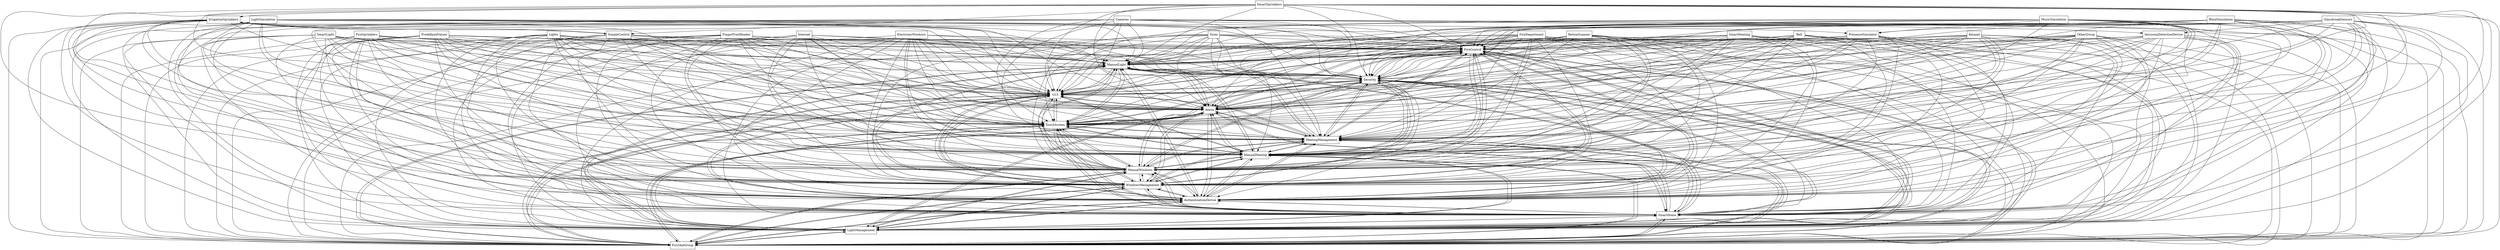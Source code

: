 digraph{
graph [rankdir=TB];
node [shape=box];
edge [arrowhead=normal];
0[label="FingerPrintReader",]
1[label="PredefinedValues",]
2[label="FireControl",]
3[label="ManualLight",]
4[label="Siren",]
5[label="Bell",]
6[label="SmartHeating",]
7[label="FirstAidGroup",]
8[label="IrrigationSprinklers",]
9[label="SmartLight",]
10[label="LightManagement",]
11[label="SmartHome",]
12[label="LightSimulation",]
13[label="AuthenticationDevice",]
14[label="MusicSimulation",]
15[label="WindowsManagement",]
16[label="IntrusionDetectionDevice",]
17[label="ManualWindows",]
18[label="RetinaScanner",]
19[label="SimpleControl",]
20[label="GlassbreakSensors",]
21[label="BlindSimulation",]
22[label="Lights",]
23[label="ManualHeating",]
24[label="SmartSprinklers",]
25[label="HeatingManagement",]
26[label="ElectronicWindows",]
27[label="TouchScreen",]
28[label="Alarm",]
29[label="GUI",]
30[label="Security",]
31[label="Keypad",]
32[label="PresenceSimulator",]
33[label="Cameras",]
34[label="OtherGroup",]
35[label="FireSprinklers",]
36[label="FireDepartment",]
37[label="Internet",]
0->2[label="",]
0->3[label="",]
0->7[label="",]
0->10[label="",]
0->11[label="",]
0->13[label="",]
0->15[label="",]
0->17[label="",]
0->23[label="",]
0->25[label="",]
0->27[label="",]
0->28[label="",]
0->29[label="",]
0->30[label="",]
1->2[label="",]
1->3[label="",]
1->7[label="",]
1->10[label="",]
1->11[label="",]
1->13[label="",]
1->15[label="",]
1->17[label="",]
1->23[label="",]
1->25[label="",]
1->27[label="",]
1->28[label="",]
1->29[label="",]
1->30[label="",]
2->3[label="",]
2->7[label="",]
2->10[label="",]
2->11[label="",]
2->13[label="",]
2->15[label="",]
2->17[label="",]
2->23[label="",]
2->25[label="",]
2->27[label="",]
2->28[label="",]
2->29[label="",]
2->30[label="",]
3->2[label="",]
3->7[label="",]
3->10[label="",]
3->11[label="",]
3->13[label="",]
3->15[label="",]
3->17[label="",]
3->23[label="",]
3->25[label="",]
3->27[label="",]
3->28[label="",]
3->29[label="",]
3->30[label="",]
4->2[label="",]
4->3[label="",]
4->7[label="",]
4->10[label="",]
4->11[label="",]
4->13[label="",]
4->15[label="",]
4->17[label="",]
4->23[label="",]
4->25[label="",]
4->27[label="",]
4->28[label="",]
4->29[label="",]
4->30[label="",]
5->2[label="",]
5->3[label="",]
5->7[label="",]
5->10[label="",]
5->11[label="",]
5->13[label="",]
5->15[label="",]
5->17[label="",]
5->23[label="",]
5->25[label="",]
5->27[label="",]
5->28[label="",]
5->29[label="",]
5->30[label="",]
6->2[label="",]
6->3[label="",]
6->7[label="",]
6->10[label="",]
6->11[label="",]
6->13[label="",]
6->15[label="",]
6->17[label="",]
6->23[label="",]
6->25[label="",]
6->27[label="",]
6->28[label="",]
6->29[label="",]
6->30[label="",]
7->2[label="",]
7->3[label="",]
7->10[label="",]
7->11[label="",]
7->13[label="",]
7->15[label="",]
7->17[label="",]
7->23[label="",]
7->25[label="",]
7->27[label="",]
7->28[label="",]
7->29[label="",]
7->30[label="",]
8->2[label="",]
8->3[label="",]
8->7[label="",]
8->10[label="",]
8->11[label="",]
8->13[label="",]
8->15[label="",]
8->17[label="",]
8->19[label="",]
8->23[label="",]
8->25[label="",]
8->27[label="",]
8->28[label="",]
8->29[label="",]
8->30[label="",]
9->2[label="",]
9->3[label="",]
9->7[label="",]
9->10[label="",]
9->11[label="",]
9->13[label="",]
9->15[label="",]
9->17[label="",]
9->23[label="",]
9->25[label="",]
9->27[label="",]
9->28[label="",]
9->29[label="",]
9->30[label="",]
10->2[label="",]
10->3[label="",]
10->7[label="",]
10->11[label="",]
10->13[label="",]
10->15[label="",]
10->17[label="",]
10->23[label="",]
10->25[label="",]
10->27[label="",]
10->28[label="",]
10->29[label="",]
10->30[label="",]
11->2[label="",]
11->3[label="",]
11->7[label="",]
11->10[label="",]
11->13[label="",]
11->15[label="",]
11->17[label="",]
11->23[label="",]
11->25[label="",]
11->27[label="",]
11->28[label="",]
11->29[label="",]
11->30[label="",]
12->2[label="",]
12->3[label="",]
12->7[label="",]
12->10[label="",]
12->11[label="",]
12->13[label="",]
12->15[label="",]
12->17[label="",]
12->23[label="",]
12->25[label="",]
12->27[label="",]
12->28[label="",]
12->29[label="",]
12->30[label="",]
12->32[label="",]
13->2[label="",]
13->3[label="",]
13->7[label="",]
13->10[label="",]
13->11[label="",]
13->15[label="",]
13->17[label="",]
13->23[label="",]
13->25[label="",]
13->27[label="",]
13->28[label="",]
13->29[label="",]
13->30[label="",]
14->2[label="",]
14->3[label="",]
14->7[label="",]
14->10[label="",]
14->11[label="",]
14->13[label="",]
14->15[label="",]
14->17[label="",]
14->23[label="",]
14->25[label="",]
14->27[label="",]
14->28[label="",]
14->29[label="",]
14->30[label="",]
14->32[label="",]
15->2[label="",]
15->3[label="",]
15->7[label="",]
15->10[label="",]
15->11[label="",]
15->13[label="",]
15->17[label="",]
15->23[label="",]
15->25[label="",]
15->27[label="",]
15->28[label="",]
15->29[label="",]
15->30[label="",]
16->2[label="",]
16->3[label="",]
16->7[label="",]
16->10[label="",]
16->11[label="",]
16->13[label="",]
16->15[label="",]
16->17[label="",]
16->23[label="",]
16->25[label="",]
16->27[label="",]
16->28[label="",]
16->29[label="",]
16->30[label="",]
17->2[label="",]
17->3[label="",]
17->7[label="",]
17->10[label="",]
17->11[label="",]
17->13[label="",]
17->15[label="",]
17->23[label="",]
17->25[label="",]
17->27[label="",]
17->28[label="",]
17->29[label="",]
17->30[label="",]
18->2[label="",]
18->3[label="",]
18->7[label="",]
18->10[label="",]
18->11[label="",]
18->13[label="",]
18->15[label="",]
18->17[label="",]
18->23[label="",]
18->25[label="",]
18->27[label="",]
18->28[label="",]
18->29[label="",]
18->30[label="",]
19->2[label="",]
19->3[label="",]
19->7[label="",]
19->8[label="",]
19->10[label="",]
19->11[label="",]
19->13[label="",]
19->15[label="",]
19->17[label="",]
19->23[label="",]
19->25[label="",]
19->27[label="",]
19->28[label="",]
19->29[label="",]
19->30[label="",]
20->2[label="",]
20->3[label="",]
20->7[label="",]
20->10[label="",]
20->11[label="",]
20->13[label="",]
20->15[label="",]
20->16[label="",]
20->17[label="",]
20->23[label="",]
20->25[label="",]
20->27[label="",]
20->28[label="",]
20->29[label="",]
20->30[label="",]
21->2[label="",]
21->3[label="",]
21->7[label="",]
21->10[label="",]
21->11[label="",]
21->13[label="",]
21->15[label="",]
21->17[label="",]
21->23[label="",]
21->25[label="",]
21->27[label="",]
21->28[label="",]
21->29[label="",]
21->30[label="",]
21->32[label="",]
22->2[label="",]
22->3[label="",]
22->7[label="",]
22->10[label="",]
22->11[label="",]
22->13[label="",]
22->15[label="",]
22->17[label="",]
22->23[label="",]
22->25[label="",]
22->27[label="",]
22->28[label="",]
22->29[label="",]
22->30[label="",]
23->2[label="",]
23->3[label="",]
23->7[label="",]
23->10[label="",]
23->11[label="",]
23->13[label="",]
23->15[label="",]
23->17[label="",]
23->25[label="",]
23->27[label="",]
23->28[label="",]
23->29[label="",]
23->30[label="",]
24->2[label="",]
24->3[label="",]
24->7[label="",]
24->8[label="",]
24->10[label="",]
24->11[label="",]
24->13[label="",]
24->15[label="",]
24->17[label="",]
24->19[label="",]
24->23[label="",]
24->25[label="",]
24->27[label="",]
24->28[label="",]
24->29[label="",]
24->30[label="",]
25->2[label="",]
25->3[label="",]
25->7[label="",]
25->10[label="",]
25->11[label="",]
25->13[label="",]
25->15[label="",]
25->17[label="",]
25->23[label="",]
25->27[label="",]
25->28[label="",]
25->29[label="",]
25->30[label="",]
26->2[label="",]
26->3[label="",]
26->7[label="",]
26->10[label="",]
26->11[label="",]
26->13[label="",]
26->15[label="",]
26->17[label="",]
26->23[label="",]
26->25[label="",]
26->27[label="",]
26->28[label="",]
26->29[label="",]
26->30[label="",]
27->2[label="",]
27->3[label="",]
27->7[label="",]
27->10[label="",]
27->11[label="",]
27->13[label="",]
27->15[label="",]
27->17[label="",]
27->23[label="",]
27->25[label="",]
27->28[label="",]
27->29[label="",]
27->30[label="",]
28->2[label="",]
28->3[label="",]
28->7[label="",]
28->10[label="",]
28->11[label="",]
28->13[label="",]
28->15[label="",]
28->17[label="",]
28->23[label="",]
28->25[label="",]
28->27[label="",]
28->29[label="",]
28->30[label="",]
29->2[label="",]
29->3[label="",]
29->7[label="",]
29->10[label="",]
29->11[label="",]
29->13[label="",]
29->15[label="",]
29->17[label="",]
29->23[label="",]
29->25[label="",]
29->27[label="",]
29->28[label="",]
29->30[label="",]
30->2[label="",]
30->3[label="",]
30->7[label="",]
30->10[label="",]
30->11[label="",]
30->13[label="",]
30->15[label="",]
30->17[label="",]
30->23[label="",]
30->25[label="",]
30->27[label="",]
30->28[label="",]
30->29[label="",]
31->2[label="",]
31->3[label="",]
31->7[label="",]
31->10[label="",]
31->11[label="",]
31->13[label="",]
31->15[label="",]
31->17[label="",]
31->23[label="",]
31->25[label="",]
31->27[label="",]
31->28[label="",]
31->29[label="",]
31->30[label="",]
32->2[label="",]
32->3[label="",]
32->7[label="",]
32->10[label="",]
32->11[label="",]
32->13[label="",]
32->15[label="",]
32->17[label="",]
32->23[label="",]
32->25[label="",]
32->27[label="",]
32->28[label="",]
32->29[label="",]
32->30[label="",]
33->2[label="",]
33->3[label="",]
33->7[label="",]
33->10[label="",]
33->11[label="",]
33->13[label="",]
33->15[label="",]
33->16[label="",]
33->17[label="",]
33->23[label="",]
33->25[label="",]
33->27[label="",]
33->28[label="",]
33->29[label="",]
33->30[label="",]
34->2[label="",]
34->3[label="",]
34->7[label="",]
34->10[label="",]
34->11[label="",]
34->13[label="",]
34->15[label="",]
34->17[label="",]
34->23[label="",]
34->25[label="",]
34->27[label="",]
34->28[label="",]
34->29[label="",]
34->30[label="",]
35->2[label="",]
35->3[label="",]
35->7[label="",]
35->10[label="",]
35->11[label="",]
35->13[label="",]
35->15[label="",]
35->17[label="",]
35->23[label="",]
35->25[label="",]
35->27[label="",]
35->28[label="",]
35->29[label="",]
35->30[label="",]
36->2[label="",]
36->3[label="",]
36->7[label="",]
36->10[label="",]
36->11[label="",]
36->13[label="",]
36->15[label="",]
36->17[label="",]
36->23[label="",]
36->25[label="",]
36->27[label="",]
36->28[label="",]
36->29[label="",]
36->30[label="",]
37->2[label="",]
37->3[label="",]
37->7[label="",]
37->10[label="",]
37->11[label="",]
37->13[label="",]
37->15[label="",]
37->17[label="",]
37->23[label="",]
37->25[label="",]
37->27[label="",]
37->28[label="",]
37->29[label="",]
37->30[label="",]
}
